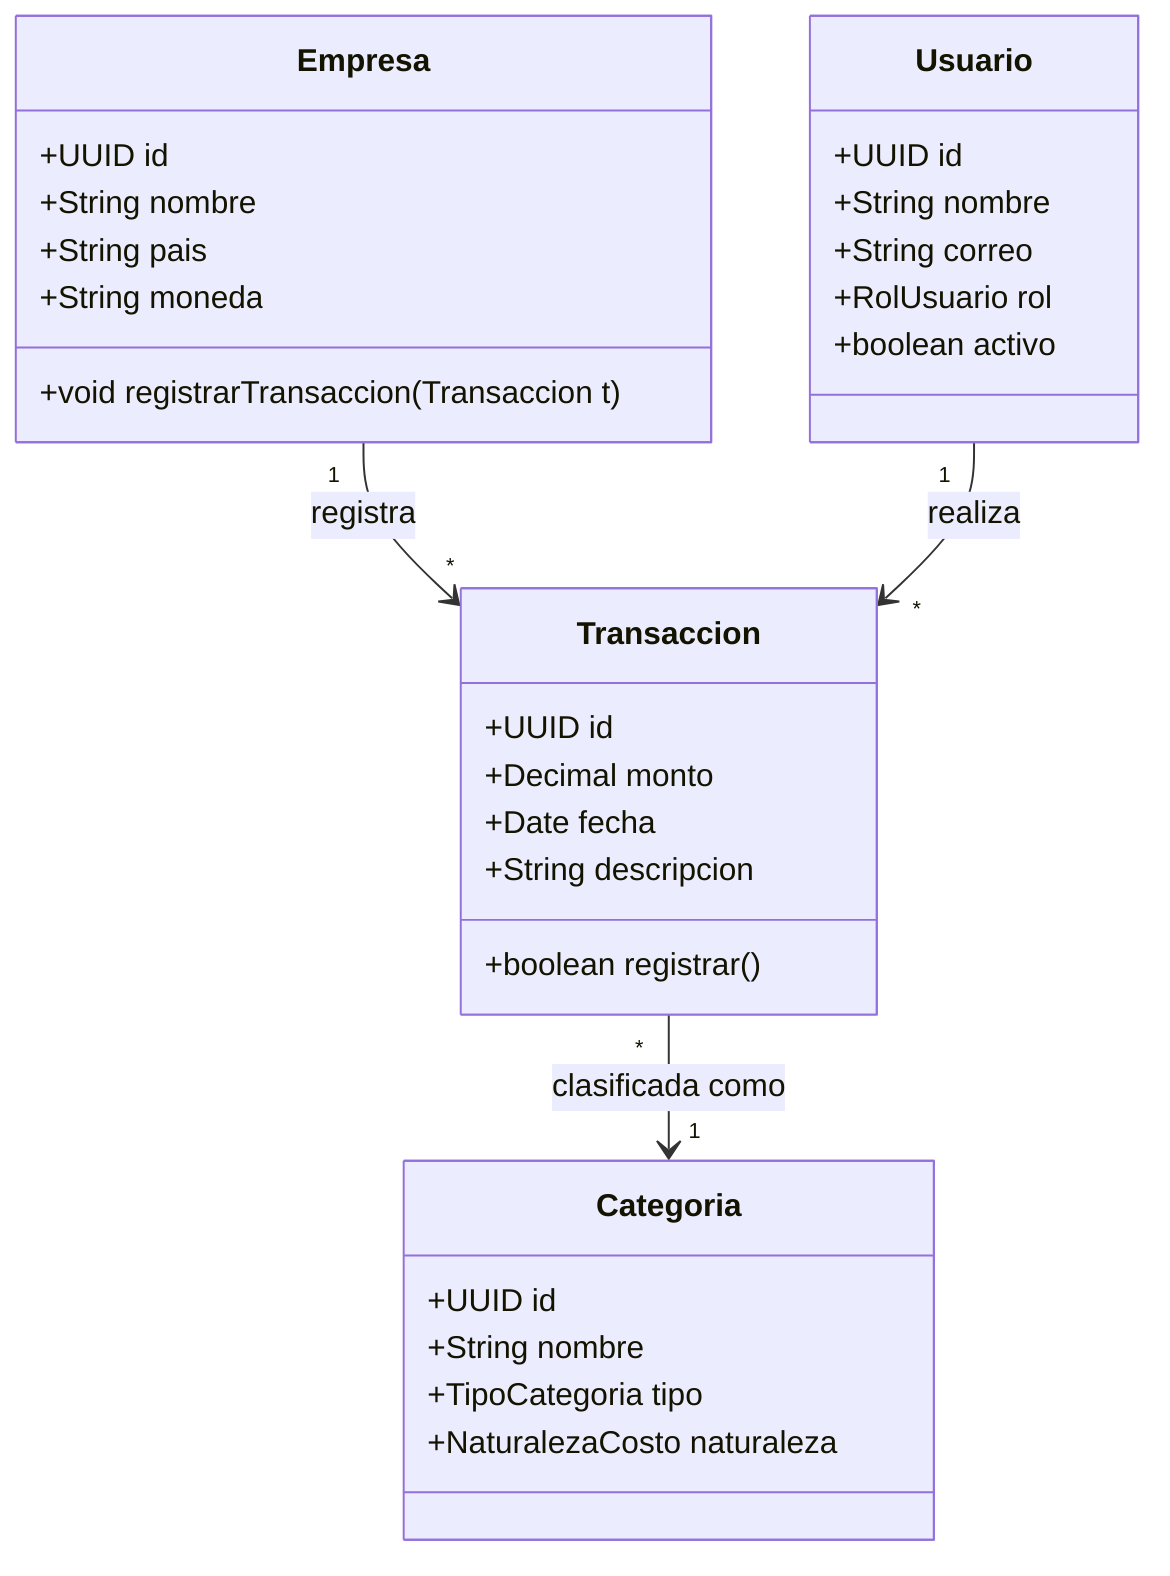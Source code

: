 classDiagram
  class Empresa {
    +UUID id
    +String nombre
    +String pais
    +String moneda
    +void registrarTransaccion(Transaccion t)
  }

  class Usuario {
    +UUID id
    +String nombre
    +String correo
    +RolUsuario rol
    +boolean activo
  }

  class Transaccion {
    +UUID id
    +Decimal monto
    +Date fecha
    +String descripcion
    +boolean registrar()
  }

  class Categoria {
    +UUID id
    +String nombre
    +TipoCategoria tipo
    +NaturalezaCosto naturaleza
  }

  Empresa "1" --> "*" Transaccion : registra
  Usuario "1" --> "*" Transaccion : realiza
  Transaccion "*" --> "1" Categoria : clasificada como